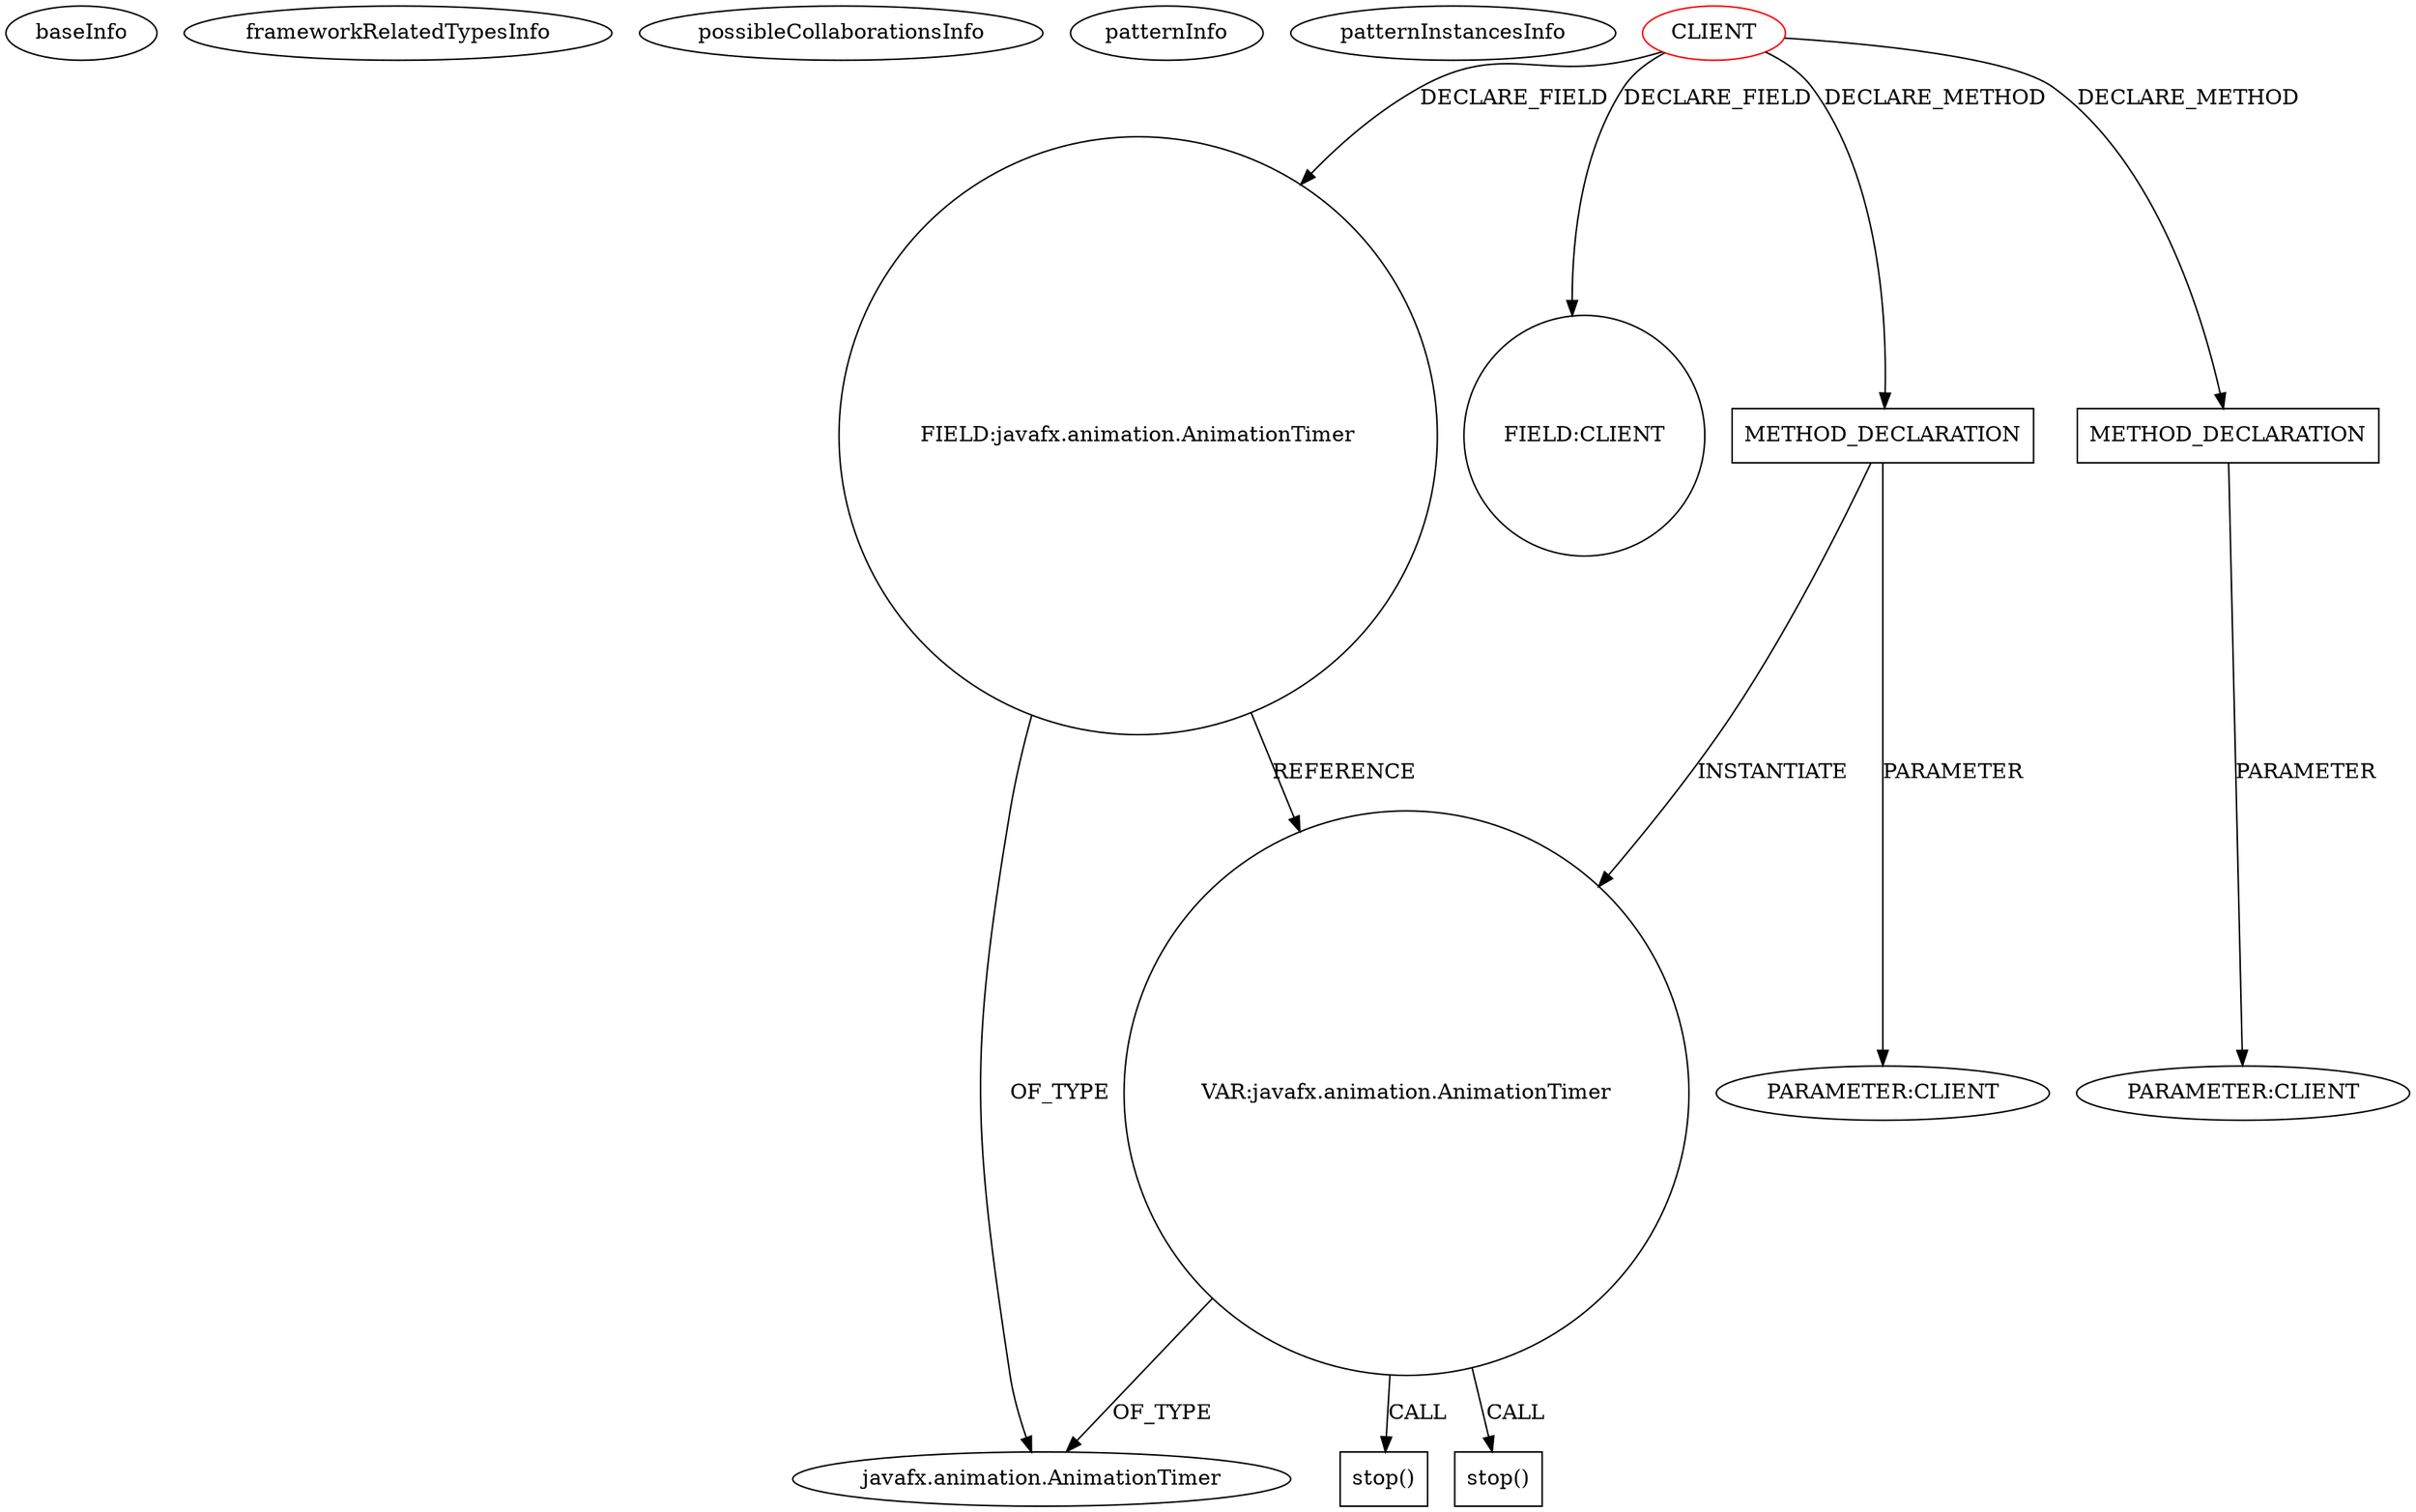 digraph {
baseInfo[graphId=2852,category="pattern",isAnonymous=false,possibleRelation=false]
frameworkRelatedTypesInfo[]
possibleCollaborationsInfo[]
patternInfo[frequency=2.0,patternRootClient=0]
patternInstancesInfo[0="empollondefisica-PlanetGame~/empollondefisica-PlanetGame/PlanetGame-master/src/planetGame/GameScene.java~GameScene~2638",1="empollondefisica-PlanetGame~/empollondefisica-PlanetGame/PlanetGame-master/src/planetGame/Main.java~Main~2624"]
2[label="FIELD:javafx.animation.AnimationTimer",vertexType="FIELD_DECLARATION",isFrameworkType=false,shape=circle]
0[label="CLIENT",vertexType="ROOT_CLIENT_CLASS_DECLARATION",isFrameworkType=false,color=red]
4[label="FIELD:CLIENT",vertexType="FIELD_DECLARATION",isFrameworkType=false,shape=circle]
35[label="METHOD_DECLARATION",vertexType="CLIENT_METHOD_DECLARATION",isFrameworkType=false,shape=box]
3[label="javafx.animation.AnimationTimer",vertexType="FRAMEWORK_CLASS_TYPE",isFrameworkType=false]
38[label="VAR:javafx.animation.AnimationTimer",vertexType="VARIABLE_EXPRESION",isFrameworkType=false,shape=circle]
36[label="PARAMETER:CLIENT",vertexType="PARAMETER_DECLARATION",isFrameworkType=false]
43[label="METHOD_DECLARATION",vertexType="CLIENT_METHOD_DECLARATION",isFrameworkType=false,shape=box]
44[label="PARAMETER:CLIENT",vertexType="PARAMETER_DECLARATION",isFrameworkType=false]
42[label="stop()",vertexType="INSIDE_CALL",isFrameworkType=false,shape=box]
39[label="stop()",vertexType="INSIDE_CALL",isFrameworkType=false,shape=box]
2->3[label="OF_TYPE"]
0->35[label="DECLARE_METHOD"]
35->36[label="PARAMETER"]
38->39[label="CALL"]
0->4[label="DECLARE_FIELD"]
38->42[label="CALL"]
2->38[label="REFERENCE"]
38->3[label="OF_TYPE"]
43->44[label="PARAMETER"]
0->43[label="DECLARE_METHOD"]
0->2[label="DECLARE_FIELD"]
35->38[label="INSTANTIATE"]
}
